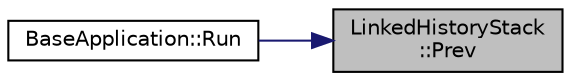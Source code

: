 digraph "LinkedHistoryStack::Prev"
{
 // LATEX_PDF_SIZE
  edge [fontname="Helvetica",fontsize="10",labelfontname="Helvetica",labelfontsize="10"];
  node [fontname="Helvetica",fontsize="10",shape=record];
  rankdir="RL";
  Node32 [label="LinkedHistoryStack\l::Prev",height=0.2,width=0.4,color="black", fillcolor="grey75", style="filled", fontcolor="black",tooltip="Move cur pointer one node to top direction(head)"];
  Node32 -> Node33 [dir="back",color="midnightblue",fontsize="10",style="solid",fontname="Helvetica"];
  Node33 [label="BaseApplication::Run",height=0.2,width=0.4,color="black", fillcolor="white", style="filled",URL="$class_base_application.html#a8f2ce8add401a3b537f041df9f7ef978",tooltip="Program driver."];
}
